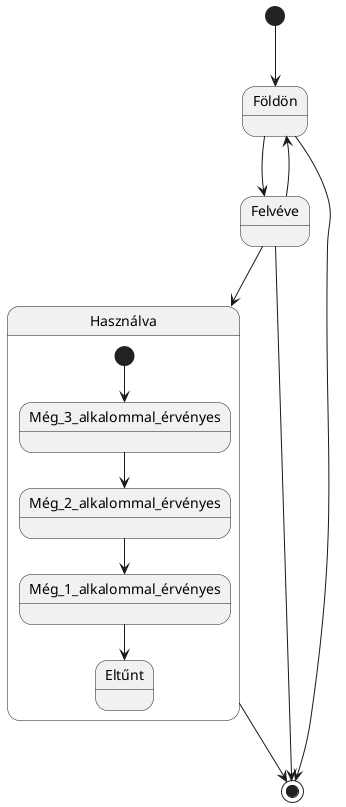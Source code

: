 
'https://plantuml.com/state-diagram

@startuml
scale 350 width


@startuml
[*] --> Földön
Földön --> Felvéve
Felvéve --> Földön
Felvéve --> Használva
state Használva {
 [*] --> Még_3_alkalommal_érvényes
 Még_3_alkalommal_érvényes --> Még_2_alkalommal_érvényes
 Még_2_alkalommal_érvényes --> Még_1_alkalommal_érvényes
 Még_1_alkalommal_érvényes --> Eltűnt
}

Használva --> [*]
Felvéve --> [*]
Földön --> [*]

@enduml